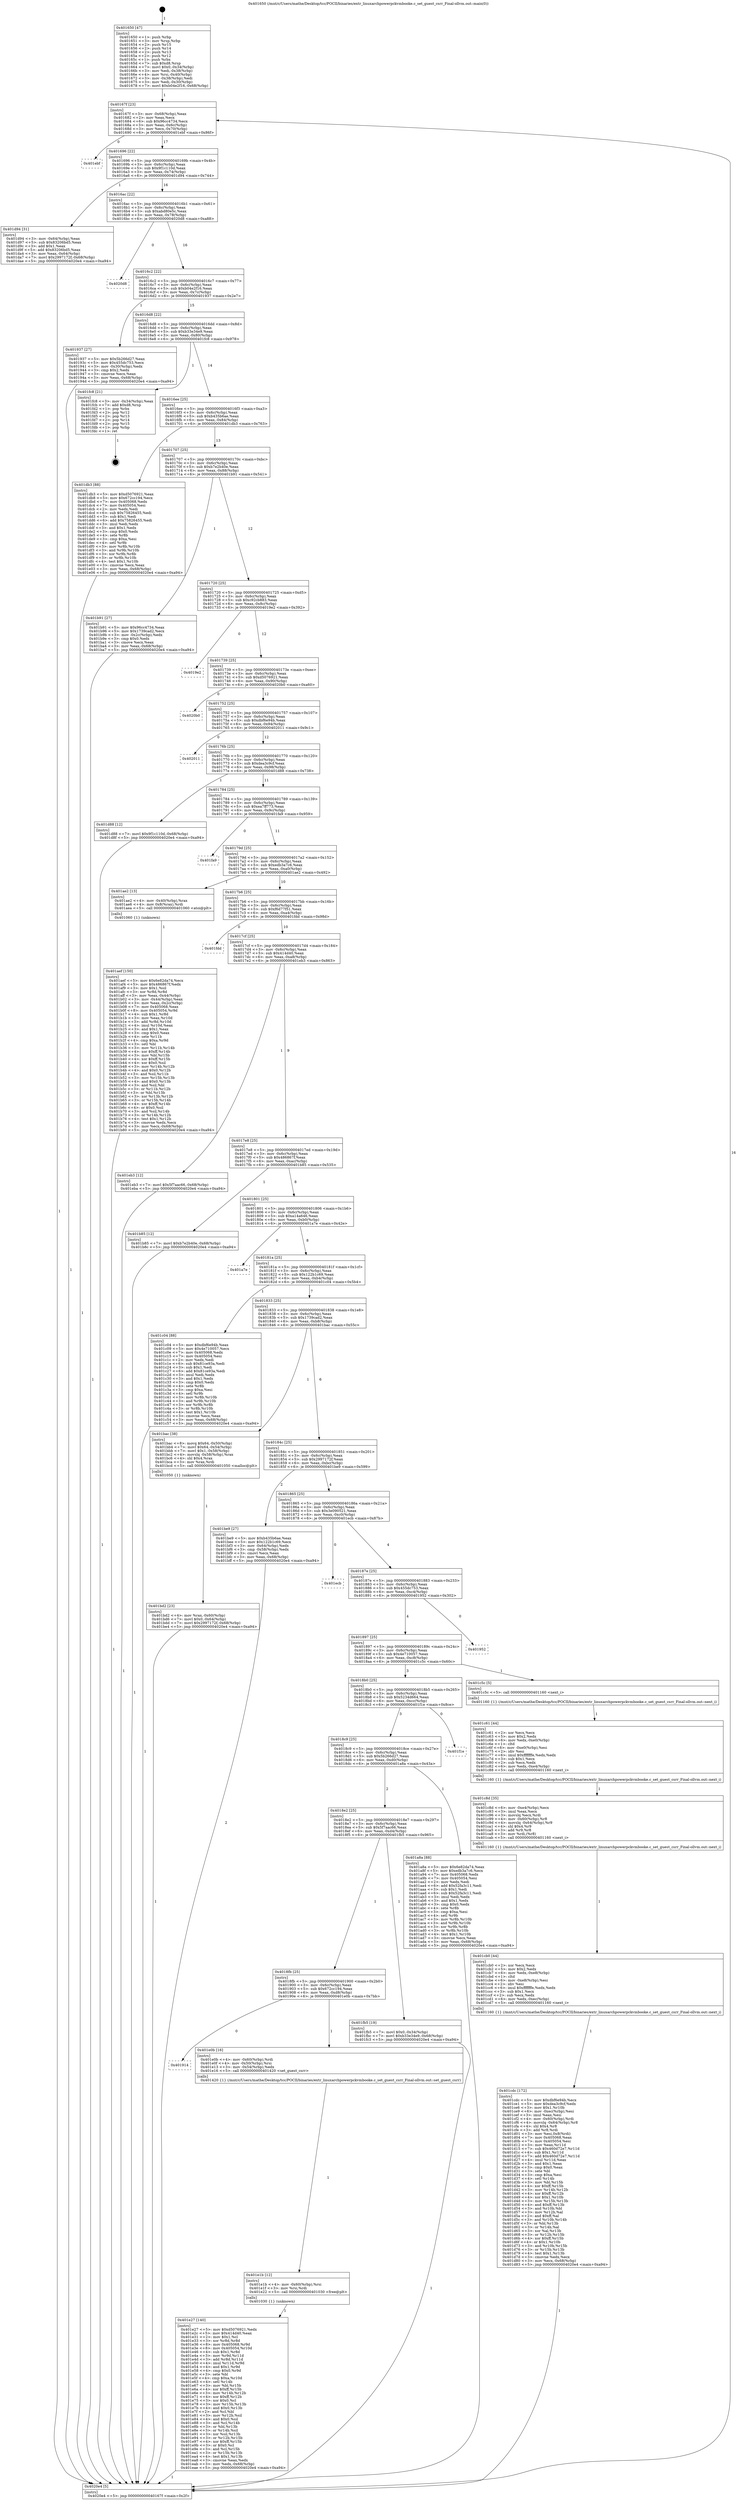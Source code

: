 digraph "0x401650" {
  label = "0x401650 (/mnt/c/Users/mathe/Desktop/tcc/POCII/binaries/extr_linuxarchpowerpckvmbooke.c_set_guest_csrr_Final-ollvm.out::main(0))"
  labelloc = "t"
  node[shape=record]

  Entry [label="",width=0.3,height=0.3,shape=circle,fillcolor=black,style=filled]
  "0x40167f" [label="{
     0x40167f [23]\l
     | [instrs]\l
     &nbsp;&nbsp;0x40167f \<+3\>: mov -0x68(%rbp),%eax\l
     &nbsp;&nbsp;0x401682 \<+2\>: mov %eax,%ecx\l
     &nbsp;&nbsp;0x401684 \<+6\>: sub $0x96cc4734,%ecx\l
     &nbsp;&nbsp;0x40168a \<+3\>: mov %eax,-0x6c(%rbp)\l
     &nbsp;&nbsp;0x40168d \<+3\>: mov %ecx,-0x70(%rbp)\l
     &nbsp;&nbsp;0x401690 \<+6\>: je 0000000000401ebf \<main+0x86f\>\l
  }"]
  "0x401ebf" [label="{
     0x401ebf\l
  }", style=dashed]
  "0x401696" [label="{
     0x401696 [22]\l
     | [instrs]\l
     &nbsp;&nbsp;0x401696 \<+5\>: jmp 000000000040169b \<main+0x4b\>\l
     &nbsp;&nbsp;0x40169b \<+3\>: mov -0x6c(%rbp),%eax\l
     &nbsp;&nbsp;0x40169e \<+5\>: sub $0x9f1c110d,%eax\l
     &nbsp;&nbsp;0x4016a3 \<+3\>: mov %eax,-0x74(%rbp)\l
     &nbsp;&nbsp;0x4016a6 \<+6\>: je 0000000000401d94 \<main+0x744\>\l
  }"]
  Exit [label="",width=0.3,height=0.3,shape=circle,fillcolor=black,style=filled,peripheries=2]
  "0x401d94" [label="{
     0x401d94 [31]\l
     | [instrs]\l
     &nbsp;&nbsp;0x401d94 \<+3\>: mov -0x64(%rbp),%eax\l
     &nbsp;&nbsp;0x401d97 \<+5\>: sub $0x83206bd5,%eax\l
     &nbsp;&nbsp;0x401d9c \<+3\>: add $0x1,%eax\l
     &nbsp;&nbsp;0x401d9f \<+5\>: add $0x83206bd5,%eax\l
     &nbsp;&nbsp;0x401da4 \<+3\>: mov %eax,-0x64(%rbp)\l
     &nbsp;&nbsp;0x401da7 \<+7\>: movl $0x2997172f,-0x68(%rbp)\l
     &nbsp;&nbsp;0x401dae \<+5\>: jmp 00000000004020e4 \<main+0xa94\>\l
  }"]
  "0x4016ac" [label="{
     0x4016ac [22]\l
     | [instrs]\l
     &nbsp;&nbsp;0x4016ac \<+5\>: jmp 00000000004016b1 \<main+0x61\>\l
     &nbsp;&nbsp;0x4016b1 \<+3\>: mov -0x6c(%rbp),%eax\l
     &nbsp;&nbsp;0x4016b4 \<+5\>: sub $0xabd80e5c,%eax\l
     &nbsp;&nbsp;0x4016b9 \<+3\>: mov %eax,-0x78(%rbp)\l
     &nbsp;&nbsp;0x4016bc \<+6\>: je 00000000004020d8 \<main+0xa88\>\l
  }"]
  "0x401e27" [label="{
     0x401e27 [140]\l
     | [instrs]\l
     &nbsp;&nbsp;0x401e27 \<+5\>: mov $0xd5076921,%edx\l
     &nbsp;&nbsp;0x401e2c \<+5\>: mov $0x414d40,%eax\l
     &nbsp;&nbsp;0x401e31 \<+2\>: mov $0x1,%cl\l
     &nbsp;&nbsp;0x401e33 \<+3\>: xor %r8d,%r8d\l
     &nbsp;&nbsp;0x401e36 \<+8\>: mov 0x405068,%r9d\l
     &nbsp;&nbsp;0x401e3e \<+8\>: mov 0x405054,%r10d\l
     &nbsp;&nbsp;0x401e46 \<+4\>: sub $0x1,%r8d\l
     &nbsp;&nbsp;0x401e4a \<+3\>: mov %r9d,%r11d\l
     &nbsp;&nbsp;0x401e4d \<+3\>: add %r8d,%r11d\l
     &nbsp;&nbsp;0x401e50 \<+4\>: imul %r11d,%r9d\l
     &nbsp;&nbsp;0x401e54 \<+4\>: and $0x1,%r9d\l
     &nbsp;&nbsp;0x401e58 \<+4\>: cmp $0x0,%r9d\l
     &nbsp;&nbsp;0x401e5c \<+3\>: sete %bl\l
     &nbsp;&nbsp;0x401e5f \<+4\>: cmp $0xa,%r10d\l
     &nbsp;&nbsp;0x401e63 \<+4\>: setl %r14b\l
     &nbsp;&nbsp;0x401e67 \<+3\>: mov %bl,%r15b\l
     &nbsp;&nbsp;0x401e6a \<+4\>: xor $0xff,%r15b\l
     &nbsp;&nbsp;0x401e6e \<+3\>: mov %r14b,%r12b\l
     &nbsp;&nbsp;0x401e71 \<+4\>: xor $0xff,%r12b\l
     &nbsp;&nbsp;0x401e75 \<+3\>: xor $0x0,%cl\l
     &nbsp;&nbsp;0x401e78 \<+3\>: mov %r15b,%r13b\l
     &nbsp;&nbsp;0x401e7b \<+4\>: and $0x0,%r13b\l
     &nbsp;&nbsp;0x401e7f \<+2\>: and %cl,%bl\l
     &nbsp;&nbsp;0x401e81 \<+3\>: mov %r12b,%sil\l
     &nbsp;&nbsp;0x401e84 \<+4\>: and $0x0,%sil\l
     &nbsp;&nbsp;0x401e88 \<+3\>: and %cl,%r14b\l
     &nbsp;&nbsp;0x401e8b \<+3\>: or %bl,%r13b\l
     &nbsp;&nbsp;0x401e8e \<+3\>: or %r14b,%sil\l
     &nbsp;&nbsp;0x401e91 \<+3\>: xor %sil,%r13b\l
     &nbsp;&nbsp;0x401e94 \<+3\>: or %r12b,%r15b\l
     &nbsp;&nbsp;0x401e97 \<+4\>: xor $0xff,%r15b\l
     &nbsp;&nbsp;0x401e9b \<+3\>: or $0x0,%cl\l
     &nbsp;&nbsp;0x401e9e \<+3\>: and %cl,%r15b\l
     &nbsp;&nbsp;0x401ea1 \<+3\>: or %r15b,%r13b\l
     &nbsp;&nbsp;0x401ea4 \<+4\>: test $0x1,%r13b\l
     &nbsp;&nbsp;0x401ea8 \<+3\>: cmovne %eax,%edx\l
     &nbsp;&nbsp;0x401eab \<+3\>: mov %edx,-0x68(%rbp)\l
     &nbsp;&nbsp;0x401eae \<+5\>: jmp 00000000004020e4 \<main+0xa94\>\l
  }"]
  "0x4020d8" [label="{
     0x4020d8\l
  }", style=dashed]
  "0x4016c2" [label="{
     0x4016c2 [22]\l
     | [instrs]\l
     &nbsp;&nbsp;0x4016c2 \<+5\>: jmp 00000000004016c7 \<main+0x77\>\l
     &nbsp;&nbsp;0x4016c7 \<+3\>: mov -0x6c(%rbp),%eax\l
     &nbsp;&nbsp;0x4016ca \<+5\>: sub $0xb04e2f16,%eax\l
     &nbsp;&nbsp;0x4016cf \<+3\>: mov %eax,-0x7c(%rbp)\l
     &nbsp;&nbsp;0x4016d2 \<+6\>: je 0000000000401937 \<main+0x2e7\>\l
  }"]
  "0x401e1b" [label="{
     0x401e1b [12]\l
     | [instrs]\l
     &nbsp;&nbsp;0x401e1b \<+4\>: mov -0x60(%rbp),%rsi\l
     &nbsp;&nbsp;0x401e1f \<+3\>: mov %rsi,%rdi\l
     &nbsp;&nbsp;0x401e22 \<+5\>: call 0000000000401030 \<free@plt\>\l
     | [calls]\l
     &nbsp;&nbsp;0x401030 \{1\} (unknown)\l
  }"]
  "0x401937" [label="{
     0x401937 [27]\l
     | [instrs]\l
     &nbsp;&nbsp;0x401937 \<+5\>: mov $0x5b266d27,%eax\l
     &nbsp;&nbsp;0x40193c \<+5\>: mov $0x455dc753,%ecx\l
     &nbsp;&nbsp;0x401941 \<+3\>: mov -0x30(%rbp),%edx\l
     &nbsp;&nbsp;0x401944 \<+3\>: cmp $0x2,%edx\l
     &nbsp;&nbsp;0x401947 \<+3\>: cmovne %ecx,%eax\l
     &nbsp;&nbsp;0x40194a \<+3\>: mov %eax,-0x68(%rbp)\l
     &nbsp;&nbsp;0x40194d \<+5\>: jmp 00000000004020e4 \<main+0xa94\>\l
  }"]
  "0x4016d8" [label="{
     0x4016d8 [22]\l
     | [instrs]\l
     &nbsp;&nbsp;0x4016d8 \<+5\>: jmp 00000000004016dd \<main+0x8d\>\l
     &nbsp;&nbsp;0x4016dd \<+3\>: mov -0x6c(%rbp),%eax\l
     &nbsp;&nbsp;0x4016e0 \<+5\>: sub $0xb33e34e9,%eax\l
     &nbsp;&nbsp;0x4016e5 \<+3\>: mov %eax,-0x80(%rbp)\l
     &nbsp;&nbsp;0x4016e8 \<+6\>: je 0000000000401fc8 \<main+0x978\>\l
  }"]
  "0x4020e4" [label="{
     0x4020e4 [5]\l
     | [instrs]\l
     &nbsp;&nbsp;0x4020e4 \<+5\>: jmp 000000000040167f \<main+0x2f\>\l
  }"]
  "0x401650" [label="{
     0x401650 [47]\l
     | [instrs]\l
     &nbsp;&nbsp;0x401650 \<+1\>: push %rbp\l
     &nbsp;&nbsp;0x401651 \<+3\>: mov %rsp,%rbp\l
     &nbsp;&nbsp;0x401654 \<+2\>: push %r15\l
     &nbsp;&nbsp;0x401656 \<+2\>: push %r14\l
     &nbsp;&nbsp;0x401658 \<+2\>: push %r13\l
     &nbsp;&nbsp;0x40165a \<+2\>: push %r12\l
     &nbsp;&nbsp;0x40165c \<+1\>: push %rbx\l
     &nbsp;&nbsp;0x40165d \<+7\>: sub $0xd8,%rsp\l
     &nbsp;&nbsp;0x401664 \<+7\>: movl $0x0,-0x34(%rbp)\l
     &nbsp;&nbsp;0x40166b \<+3\>: mov %edi,-0x38(%rbp)\l
     &nbsp;&nbsp;0x40166e \<+4\>: mov %rsi,-0x40(%rbp)\l
     &nbsp;&nbsp;0x401672 \<+3\>: mov -0x38(%rbp),%edi\l
     &nbsp;&nbsp;0x401675 \<+3\>: mov %edi,-0x30(%rbp)\l
     &nbsp;&nbsp;0x401678 \<+7\>: movl $0xb04e2f16,-0x68(%rbp)\l
  }"]
  "0x401914" [label="{
     0x401914\l
  }", style=dashed]
  "0x401fc8" [label="{
     0x401fc8 [21]\l
     | [instrs]\l
     &nbsp;&nbsp;0x401fc8 \<+3\>: mov -0x34(%rbp),%eax\l
     &nbsp;&nbsp;0x401fcb \<+7\>: add $0xd8,%rsp\l
     &nbsp;&nbsp;0x401fd2 \<+1\>: pop %rbx\l
     &nbsp;&nbsp;0x401fd3 \<+2\>: pop %r12\l
     &nbsp;&nbsp;0x401fd5 \<+2\>: pop %r13\l
     &nbsp;&nbsp;0x401fd7 \<+2\>: pop %r14\l
     &nbsp;&nbsp;0x401fd9 \<+2\>: pop %r15\l
     &nbsp;&nbsp;0x401fdb \<+1\>: pop %rbp\l
     &nbsp;&nbsp;0x401fdc \<+1\>: ret\l
  }"]
  "0x4016ee" [label="{
     0x4016ee [25]\l
     | [instrs]\l
     &nbsp;&nbsp;0x4016ee \<+5\>: jmp 00000000004016f3 \<main+0xa3\>\l
     &nbsp;&nbsp;0x4016f3 \<+3\>: mov -0x6c(%rbp),%eax\l
     &nbsp;&nbsp;0x4016f6 \<+5\>: sub $0xb435b6ae,%eax\l
     &nbsp;&nbsp;0x4016fb \<+6\>: mov %eax,-0x84(%rbp)\l
     &nbsp;&nbsp;0x401701 \<+6\>: je 0000000000401db3 \<main+0x763\>\l
  }"]
  "0x401e0b" [label="{
     0x401e0b [16]\l
     | [instrs]\l
     &nbsp;&nbsp;0x401e0b \<+4\>: mov -0x60(%rbp),%rdi\l
     &nbsp;&nbsp;0x401e0f \<+4\>: mov -0x50(%rbp),%rsi\l
     &nbsp;&nbsp;0x401e13 \<+3\>: mov -0x54(%rbp),%edx\l
     &nbsp;&nbsp;0x401e16 \<+5\>: call 0000000000401420 \<set_guest_csrr\>\l
     | [calls]\l
     &nbsp;&nbsp;0x401420 \{1\} (/mnt/c/Users/mathe/Desktop/tcc/POCII/binaries/extr_linuxarchpowerpckvmbooke.c_set_guest_csrr_Final-ollvm.out::set_guest_csrr)\l
  }"]
  "0x401db3" [label="{
     0x401db3 [88]\l
     | [instrs]\l
     &nbsp;&nbsp;0x401db3 \<+5\>: mov $0xd5076921,%eax\l
     &nbsp;&nbsp;0x401db8 \<+5\>: mov $0x672cc194,%ecx\l
     &nbsp;&nbsp;0x401dbd \<+7\>: mov 0x405068,%edx\l
     &nbsp;&nbsp;0x401dc4 \<+7\>: mov 0x405054,%esi\l
     &nbsp;&nbsp;0x401dcb \<+2\>: mov %edx,%edi\l
     &nbsp;&nbsp;0x401dcd \<+6\>: sub $0x75826455,%edi\l
     &nbsp;&nbsp;0x401dd3 \<+3\>: sub $0x1,%edi\l
     &nbsp;&nbsp;0x401dd6 \<+6\>: add $0x75826455,%edi\l
     &nbsp;&nbsp;0x401ddc \<+3\>: imul %edi,%edx\l
     &nbsp;&nbsp;0x401ddf \<+3\>: and $0x1,%edx\l
     &nbsp;&nbsp;0x401de2 \<+3\>: cmp $0x0,%edx\l
     &nbsp;&nbsp;0x401de5 \<+4\>: sete %r8b\l
     &nbsp;&nbsp;0x401de9 \<+3\>: cmp $0xa,%esi\l
     &nbsp;&nbsp;0x401dec \<+4\>: setl %r9b\l
     &nbsp;&nbsp;0x401df0 \<+3\>: mov %r8b,%r10b\l
     &nbsp;&nbsp;0x401df3 \<+3\>: and %r9b,%r10b\l
     &nbsp;&nbsp;0x401df6 \<+3\>: xor %r9b,%r8b\l
     &nbsp;&nbsp;0x401df9 \<+3\>: or %r8b,%r10b\l
     &nbsp;&nbsp;0x401dfc \<+4\>: test $0x1,%r10b\l
     &nbsp;&nbsp;0x401e00 \<+3\>: cmovne %ecx,%eax\l
     &nbsp;&nbsp;0x401e03 \<+3\>: mov %eax,-0x68(%rbp)\l
     &nbsp;&nbsp;0x401e06 \<+5\>: jmp 00000000004020e4 \<main+0xa94\>\l
  }"]
  "0x401707" [label="{
     0x401707 [25]\l
     | [instrs]\l
     &nbsp;&nbsp;0x401707 \<+5\>: jmp 000000000040170c \<main+0xbc\>\l
     &nbsp;&nbsp;0x40170c \<+3\>: mov -0x6c(%rbp),%eax\l
     &nbsp;&nbsp;0x40170f \<+5\>: sub $0xb7e2b40e,%eax\l
     &nbsp;&nbsp;0x401714 \<+6\>: mov %eax,-0x88(%rbp)\l
     &nbsp;&nbsp;0x40171a \<+6\>: je 0000000000401b91 \<main+0x541\>\l
  }"]
  "0x4018fb" [label="{
     0x4018fb [25]\l
     | [instrs]\l
     &nbsp;&nbsp;0x4018fb \<+5\>: jmp 0000000000401900 \<main+0x2b0\>\l
     &nbsp;&nbsp;0x401900 \<+3\>: mov -0x6c(%rbp),%eax\l
     &nbsp;&nbsp;0x401903 \<+5\>: sub $0x672cc194,%eax\l
     &nbsp;&nbsp;0x401908 \<+6\>: mov %eax,-0xd8(%rbp)\l
     &nbsp;&nbsp;0x40190e \<+6\>: je 0000000000401e0b \<main+0x7bb\>\l
  }"]
  "0x401b91" [label="{
     0x401b91 [27]\l
     | [instrs]\l
     &nbsp;&nbsp;0x401b91 \<+5\>: mov $0x96cc4734,%eax\l
     &nbsp;&nbsp;0x401b96 \<+5\>: mov $0x1739cad2,%ecx\l
     &nbsp;&nbsp;0x401b9b \<+3\>: mov -0x2c(%rbp),%edx\l
     &nbsp;&nbsp;0x401b9e \<+3\>: cmp $0x0,%edx\l
     &nbsp;&nbsp;0x401ba1 \<+3\>: cmove %ecx,%eax\l
     &nbsp;&nbsp;0x401ba4 \<+3\>: mov %eax,-0x68(%rbp)\l
     &nbsp;&nbsp;0x401ba7 \<+5\>: jmp 00000000004020e4 \<main+0xa94\>\l
  }"]
  "0x401720" [label="{
     0x401720 [25]\l
     | [instrs]\l
     &nbsp;&nbsp;0x401720 \<+5\>: jmp 0000000000401725 \<main+0xd5\>\l
     &nbsp;&nbsp;0x401725 \<+3\>: mov -0x6c(%rbp),%eax\l
     &nbsp;&nbsp;0x401728 \<+5\>: sub $0xc92cb883,%eax\l
     &nbsp;&nbsp;0x40172d \<+6\>: mov %eax,-0x8c(%rbp)\l
     &nbsp;&nbsp;0x401733 \<+6\>: je 00000000004019e2 \<main+0x392\>\l
  }"]
  "0x401fb5" [label="{
     0x401fb5 [19]\l
     | [instrs]\l
     &nbsp;&nbsp;0x401fb5 \<+7\>: movl $0x0,-0x34(%rbp)\l
     &nbsp;&nbsp;0x401fbc \<+7\>: movl $0xb33e34e9,-0x68(%rbp)\l
     &nbsp;&nbsp;0x401fc3 \<+5\>: jmp 00000000004020e4 \<main+0xa94\>\l
  }"]
  "0x4019e2" [label="{
     0x4019e2\l
  }", style=dashed]
  "0x401739" [label="{
     0x401739 [25]\l
     | [instrs]\l
     &nbsp;&nbsp;0x401739 \<+5\>: jmp 000000000040173e \<main+0xee\>\l
     &nbsp;&nbsp;0x40173e \<+3\>: mov -0x6c(%rbp),%eax\l
     &nbsp;&nbsp;0x401741 \<+5\>: sub $0xd5076921,%eax\l
     &nbsp;&nbsp;0x401746 \<+6\>: mov %eax,-0x90(%rbp)\l
     &nbsp;&nbsp;0x40174c \<+6\>: je 00000000004020b0 \<main+0xa60\>\l
  }"]
  "0x401cdc" [label="{
     0x401cdc [172]\l
     | [instrs]\l
     &nbsp;&nbsp;0x401cdc \<+5\>: mov $0xdbf6e94b,%ecx\l
     &nbsp;&nbsp;0x401ce1 \<+5\>: mov $0xdea3c9cf,%edx\l
     &nbsp;&nbsp;0x401ce6 \<+3\>: mov $0x1,%r10b\l
     &nbsp;&nbsp;0x401ce9 \<+6\>: mov -0xec(%rbp),%esi\l
     &nbsp;&nbsp;0x401cef \<+3\>: imul %eax,%esi\l
     &nbsp;&nbsp;0x401cf2 \<+4\>: mov -0x60(%rbp),%rdi\l
     &nbsp;&nbsp;0x401cf6 \<+4\>: movslq -0x64(%rbp),%r8\l
     &nbsp;&nbsp;0x401cfa \<+4\>: shl $0x4,%r8\l
     &nbsp;&nbsp;0x401cfe \<+3\>: add %r8,%rdi\l
     &nbsp;&nbsp;0x401d01 \<+3\>: mov %esi,0x8(%rdi)\l
     &nbsp;&nbsp;0x401d04 \<+7\>: mov 0x405068,%eax\l
     &nbsp;&nbsp;0x401d0b \<+7\>: mov 0x405054,%esi\l
     &nbsp;&nbsp;0x401d12 \<+3\>: mov %eax,%r11d\l
     &nbsp;&nbsp;0x401d15 \<+7\>: sub $0x460d72e7,%r11d\l
     &nbsp;&nbsp;0x401d1c \<+4\>: sub $0x1,%r11d\l
     &nbsp;&nbsp;0x401d20 \<+7\>: add $0x460d72e7,%r11d\l
     &nbsp;&nbsp;0x401d27 \<+4\>: imul %r11d,%eax\l
     &nbsp;&nbsp;0x401d2b \<+3\>: and $0x1,%eax\l
     &nbsp;&nbsp;0x401d2e \<+3\>: cmp $0x0,%eax\l
     &nbsp;&nbsp;0x401d31 \<+3\>: sete %bl\l
     &nbsp;&nbsp;0x401d34 \<+3\>: cmp $0xa,%esi\l
     &nbsp;&nbsp;0x401d37 \<+4\>: setl %r14b\l
     &nbsp;&nbsp;0x401d3b \<+3\>: mov %bl,%r15b\l
     &nbsp;&nbsp;0x401d3e \<+4\>: xor $0xff,%r15b\l
     &nbsp;&nbsp;0x401d42 \<+3\>: mov %r14b,%r12b\l
     &nbsp;&nbsp;0x401d45 \<+4\>: xor $0xff,%r12b\l
     &nbsp;&nbsp;0x401d49 \<+4\>: xor $0x1,%r10b\l
     &nbsp;&nbsp;0x401d4d \<+3\>: mov %r15b,%r13b\l
     &nbsp;&nbsp;0x401d50 \<+4\>: and $0xff,%r13b\l
     &nbsp;&nbsp;0x401d54 \<+3\>: and %r10b,%bl\l
     &nbsp;&nbsp;0x401d57 \<+3\>: mov %r12b,%al\l
     &nbsp;&nbsp;0x401d5a \<+2\>: and $0xff,%al\l
     &nbsp;&nbsp;0x401d5c \<+3\>: and %r10b,%r14b\l
     &nbsp;&nbsp;0x401d5f \<+3\>: or %bl,%r13b\l
     &nbsp;&nbsp;0x401d62 \<+3\>: or %r14b,%al\l
     &nbsp;&nbsp;0x401d65 \<+3\>: xor %al,%r13b\l
     &nbsp;&nbsp;0x401d68 \<+3\>: or %r12b,%r15b\l
     &nbsp;&nbsp;0x401d6b \<+4\>: xor $0xff,%r15b\l
     &nbsp;&nbsp;0x401d6f \<+4\>: or $0x1,%r10b\l
     &nbsp;&nbsp;0x401d73 \<+3\>: and %r10b,%r15b\l
     &nbsp;&nbsp;0x401d76 \<+3\>: or %r15b,%r13b\l
     &nbsp;&nbsp;0x401d79 \<+4\>: test $0x1,%r13b\l
     &nbsp;&nbsp;0x401d7d \<+3\>: cmovne %edx,%ecx\l
     &nbsp;&nbsp;0x401d80 \<+3\>: mov %ecx,-0x68(%rbp)\l
     &nbsp;&nbsp;0x401d83 \<+5\>: jmp 00000000004020e4 \<main+0xa94\>\l
  }"]
  "0x4020b0" [label="{
     0x4020b0\l
  }", style=dashed]
  "0x401752" [label="{
     0x401752 [25]\l
     | [instrs]\l
     &nbsp;&nbsp;0x401752 \<+5\>: jmp 0000000000401757 \<main+0x107\>\l
     &nbsp;&nbsp;0x401757 \<+3\>: mov -0x6c(%rbp),%eax\l
     &nbsp;&nbsp;0x40175a \<+5\>: sub $0xdbf6e94b,%eax\l
     &nbsp;&nbsp;0x40175f \<+6\>: mov %eax,-0x94(%rbp)\l
     &nbsp;&nbsp;0x401765 \<+6\>: je 0000000000402011 \<main+0x9c1\>\l
  }"]
  "0x401cb0" [label="{
     0x401cb0 [44]\l
     | [instrs]\l
     &nbsp;&nbsp;0x401cb0 \<+2\>: xor %ecx,%ecx\l
     &nbsp;&nbsp;0x401cb2 \<+5\>: mov $0x2,%edx\l
     &nbsp;&nbsp;0x401cb7 \<+6\>: mov %edx,-0xe8(%rbp)\l
     &nbsp;&nbsp;0x401cbd \<+1\>: cltd\l
     &nbsp;&nbsp;0x401cbe \<+6\>: mov -0xe8(%rbp),%esi\l
     &nbsp;&nbsp;0x401cc4 \<+2\>: idiv %esi\l
     &nbsp;&nbsp;0x401cc6 \<+6\>: imul $0xfffffffe,%edx,%edx\l
     &nbsp;&nbsp;0x401ccc \<+3\>: sub $0x1,%ecx\l
     &nbsp;&nbsp;0x401ccf \<+2\>: sub %ecx,%edx\l
     &nbsp;&nbsp;0x401cd1 \<+6\>: mov %edx,-0xec(%rbp)\l
     &nbsp;&nbsp;0x401cd7 \<+5\>: call 0000000000401160 \<next_i\>\l
     | [calls]\l
     &nbsp;&nbsp;0x401160 \{1\} (/mnt/c/Users/mathe/Desktop/tcc/POCII/binaries/extr_linuxarchpowerpckvmbooke.c_set_guest_csrr_Final-ollvm.out::next_i)\l
  }"]
  "0x402011" [label="{
     0x402011\l
  }", style=dashed]
  "0x40176b" [label="{
     0x40176b [25]\l
     | [instrs]\l
     &nbsp;&nbsp;0x40176b \<+5\>: jmp 0000000000401770 \<main+0x120\>\l
     &nbsp;&nbsp;0x401770 \<+3\>: mov -0x6c(%rbp),%eax\l
     &nbsp;&nbsp;0x401773 \<+5\>: sub $0xdea3c9cf,%eax\l
     &nbsp;&nbsp;0x401778 \<+6\>: mov %eax,-0x98(%rbp)\l
     &nbsp;&nbsp;0x40177e \<+6\>: je 0000000000401d88 \<main+0x738\>\l
  }"]
  "0x401c8d" [label="{
     0x401c8d [35]\l
     | [instrs]\l
     &nbsp;&nbsp;0x401c8d \<+6\>: mov -0xe4(%rbp),%ecx\l
     &nbsp;&nbsp;0x401c93 \<+3\>: imul %eax,%ecx\l
     &nbsp;&nbsp;0x401c96 \<+3\>: movslq %ecx,%rdi\l
     &nbsp;&nbsp;0x401c99 \<+4\>: mov -0x60(%rbp),%r8\l
     &nbsp;&nbsp;0x401c9d \<+4\>: movslq -0x64(%rbp),%r9\l
     &nbsp;&nbsp;0x401ca1 \<+4\>: shl $0x4,%r9\l
     &nbsp;&nbsp;0x401ca5 \<+3\>: add %r9,%r8\l
     &nbsp;&nbsp;0x401ca8 \<+3\>: mov %rdi,(%r8)\l
     &nbsp;&nbsp;0x401cab \<+5\>: call 0000000000401160 \<next_i\>\l
     | [calls]\l
     &nbsp;&nbsp;0x401160 \{1\} (/mnt/c/Users/mathe/Desktop/tcc/POCII/binaries/extr_linuxarchpowerpckvmbooke.c_set_guest_csrr_Final-ollvm.out::next_i)\l
  }"]
  "0x401d88" [label="{
     0x401d88 [12]\l
     | [instrs]\l
     &nbsp;&nbsp;0x401d88 \<+7\>: movl $0x9f1c110d,-0x68(%rbp)\l
     &nbsp;&nbsp;0x401d8f \<+5\>: jmp 00000000004020e4 \<main+0xa94\>\l
  }"]
  "0x401784" [label="{
     0x401784 [25]\l
     | [instrs]\l
     &nbsp;&nbsp;0x401784 \<+5\>: jmp 0000000000401789 \<main+0x139\>\l
     &nbsp;&nbsp;0x401789 \<+3\>: mov -0x6c(%rbp),%eax\l
     &nbsp;&nbsp;0x40178c \<+5\>: sub $0xea7ff773,%eax\l
     &nbsp;&nbsp;0x401791 \<+6\>: mov %eax,-0x9c(%rbp)\l
     &nbsp;&nbsp;0x401797 \<+6\>: je 0000000000401fa9 \<main+0x959\>\l
  }"]
  "0x401c61" [label="{
     0x401c61 [44]\l
     | [instrs]\l
     &nbsp;&nbsp;0x401c61 \<+2\>: xor %ecx,%ecx\l
     &nbsp;&nbsp;0x401c63 \<+5\>: mov $0x2,%edx\l
     &nbsp;&nbsp;0x401c68 \<+6\>: mov %edx,-0xe0(%rbp)\l
     &nbsp;&nbsp;0x401c6e \<+1\>: cltd\l
     &nbsp;&nbsp;0x401c6f \<+6\>: mov -0xe0(%rbp),%esi\l
     &nbsp;&nbsp;0x401c75 \<+2\>: idiv %esi\l
     &nbsp;&nbsp;0x401c77 \<+6\>: imul $0xfffffffe,%edx,%edx\l
     &nbsp;&nbsp;0x401c7d \<+3\>: sub $0x1,%ecx\l
     &nbsp;&nbsp;0x401c80 \<+2\>: sub %ecx,%edx\l
     &nbsp;&nbsp;0x401c82 \<+6\>: mov %edx,-0xe4(%rbp)\l
     &nbsp;&nbsp;0x401c88 \<+5\>: call 0000000000401160 \<next_i\>\l
     | [calls]\l
     &nbsp;&nbsp;0x401160 \{1\} (/mnt/c/Users/mathe/Desktop/tcc/POCII/binaries/extr_linuxarchpowerpckvmbooke.c_set_guest_csrr_Final-ollvm.out::next_i)\l
  }"]
  "0x401fa9" [label="{
     0x401fa9\l
  }", style=dashed]
  "0x40179d" [label="{
     0x40179d [25]\l
     | [instrs]\l
     &nbsp;&nbsp;0x40179d \<+5\>: jmp 00000000004017a2 \<main+0x152\>\l
     &nbsp;&nbsp;0x4017a2 \<+3\>: mov -0x6c(%rbp),%eax\l
     &nbsp;&nbsp;0x4017a5 \<+5\>: sub $0xedb3a7c6,%eax\l
     &nbsp;&nbsp;0x4017aa \<+6\>: mov %eax,-0xa0(%rbp)\l
     &nbsp;&nbsp;0x4017b0 \<+6\>: je 0000000000401ae2 \<main+0x492\>\l
  }"]
  "0x401bd2" [label="{
     0x401bd2 [23]\l
     | [instrs]\l
     &nbsp;&nbsp;0x401bd2 \<+4\>: mov %rax,-0x60(%rbp)\l
     &nbsp;&nbsp;0x401bd6 \<+7\>: movl $0x0,-0x64(%rbp)\l
     &nbsp;&nbsp;0x401bdd \<+7\>: movl $0x2997172f,-0x68(%rbp)\l
     &nbsp;&nbsp;0x401be4 \<+5\>: jmp 00000000004020e4 \<main+0xa94\>\l
  }"]
  "0x401ae2" [label="{
     0x401ae2 [13]\l
     | [instrs]\l
     &nbsp;&nbsp;0x401ae2 \<+4\>: mov -0x40(%rbp),%rax\l
     &nbsp;&nbsp;0x401ae6 \<+4\>: mov 0x8(%rax),%rdi\l
     &nbsp;&nbsp;0x401aea \<+5\>: call 0000000000401060 \<atoi@plt\>\l
     | [calls]\l
     &nbsp;&nbsp;0x401060 \{1\} (unknown)\l
  }"]
  "0x4017b6" [label="{
     0x4017b6 [25]\l
     | [instrs]\l
     &nbsp;&nbsp;0x4017b6 \<+5\>: jmp 00000000004017bb \<main+0x16b\>\l
     &nbsp;&nbsp;0x4017bb \<+3\>: mov -0x6c(%rbp),%eax\l
     &nbsp;&nbsp;0x4017be \<+5\>: sub $0xf6d77f51,%eax\l
     &nbsp;&nbsp;0x4017c3 \<+6\>: mov %eax,-0xa4(%rbp)\l
     &nbsp;&nbsp;0x4017c9 \<+6\>: je 0000000000401fdd \<main+0x98d\>\l
  }"]
  "0x401aef" [label="{
     0x401aef [150]\l
     | [instrs]\l
     &nbsp;&nbsp;0x401aef \<+5\>: mov $0x6e82da74,%ecx\l
     &nbsp;&nbsp;0x401af4 \<+5\>: mov $0x486867f,%edx\l
     &nbsp;&nbsp;0x401af9 \<+3\>: mov $0x1,%sil\l
     &nbsp;&nbsp;0x401afc \<+3\>: xor %r8d,%r8d\l
     &nbsp;&nbsp;0x401aff \<+3\>: mov %eax,-0x44(%rbp)\l
     &nbsp;&nbsp;0x401b02 \<+3\>: mov -0x44(%rbp),%eax\l
     &nbsp;&nbsp;0x401b05 \<+3\>: mov %eax,-0x2c(%rbp)\l
     &nbsp;&nbsp;0x401b08 \<+7\>: mov 0x405068,%eax\l
     &nbsp;&nbsp;0x401b0f \<+8\>: mov 0x405054,%r9d\l
     &nbsp;&nbsp;0x401b17 \<+4\>: sub $0x1,%r8d\l
     &nbsp;&nbsp;0x401b1b \<+3\>: mov %eax,%r10d\l
     &nbsp;&nbsp;0x401b1e \<+3\>: add %r8d,%r10d\l
     &nbsp;&nbsp;0x401b21 \<+4\>: imul %r10d,%eax\l
     &nbsp;&nbsp;0x401b25 \<+3\>: and $0x1,%eax\l
     &nbsp;&nbsp;0x401b28 \<+3\>: cmp $0x0,%eax\l
     &nbsp;&nbsp;0x401b2b \<+4\>: sete %r11b\l
     &nbsp;&nbsp;0x401b2f \<+4\>: cmp $0xa,%r9d\l
     &nbsp;&nbsp;0x401b33 \<+3\>: setl %bl\l
     &nbsp;&nbsp;0x401b36 \<+3\>: mov %r11b,%r14b\l
     &nbsp;&nbsp;0x401b39 \<+4\>: xor $0xff,%r14b\l
     &nbsp;&nbsp;0x401b3d \<+3\>: mov %bl,%r15b\l
     &nbsp;&nbsp;0x401b40 \<+4\>: xor $0xff,%r15b\l
     &nbsp;&nbsp;0x401b44 \<+4\>: xor $0x0,%sil\l
     &nbsp;&nbsp;0x401b48 \<+3\>: mov %r14b,%r12b\l
     &nbsp;&nbsp;0x401b4b \<+4\>: and $0x0,%r12b\l
     &nbsp;&nbsp;0x401b4f \<+3\>: and %sil,%r11b\l
     &nbsp;&nbsp;0x401b52 \<+3\>: mov %r15b,%r13b\l
     &nbsp;&nbsp;0x401b55 \<+4\>: and $0x0,%r13b\l
     &nbsp;&nbsp;0x401b59 \<+3\>: and %sil,%bl\l
     &nbsp;&nbsp;0x401b5c \<+3\>: or %r11b,%r12b\l
     &nbsp;&nbsp;0x401b5f \<+3\>: or %bl,%r13b\l
     &nbsp;&nbsp;0x401b62 \<+3\>: xor %r13b,%r12b\l
     &nbsp;&nbsp;0x401b65 \<+3\>: or %r15b,%r14b\l
     &nbsp;&nbsp;0x401b68 \<+4\>: xor $0xff,%r14b\l
     &nbsp;&nbsp;0x401b6c \<+4\>: or $0x0,%sil\l
     &nbsp;&nbsp;0x401b70 \<+3\>: and %sil,%r14b\l
     &nbsp;&nbsp;0x401b73 \<+3\>: or %r14b,%r12b\l
     &nbsp;&nbsp;0x401b76 \<+4\>: test $0x1,%r12b\l
     &nbsp;&nbsp;0x401b7a \<+3\>: cmovne %edx,%ecx\l
     &nbsp;&nbsp;0x401b7d \<+3\>: mov %ecx,-0x68(%rbp)\l
     &nbsp;&nbsp;0x401b80 \<+5\>: jmp 00000000004020e4 \<main+0xa94\>\l
  }"]
  "0x401fdd" [label="{
     0x401fdd\l
  }", style=dashed]
  "0x4017cf" [label="{
     0x4017cf [25]\l
     | [instrs]\l
     &nbsp;&nbsp;0x4017cf \<+5\>: jmp 00000000004017d4 \<main+0x184\>\l
     &nbsp;&nbsp;0x4017d4 \<+3\>: mov -0x6c(%rbp),%eax\l
     &nbsp;&nbsp;0x4017d7 \<+5\>: sub $0x414d40,%eax\l
     &nbsp;&nbsp;0x4017dc \<+6\>: mov %eax,-0xa8(%rbp)\l
     &nbsp;&nbsp;0x4017e2 \<+6\>: je 0000000000401eb3 \<main+0x863\>\l
  }"]
  "0x4018e2" [label="{
     0x4018e2 [25]\l
     | [instrs]\l
     &nbsp;&nbsp;0x4018e2 \<+5\>: jmp 00000000004018e7 \<main+0x297\>\l
     &nbsp;&nbsp;0x4018e7 \<+3\>: mov -0x6c(%rbp),%eax\l
     &nbsp;&nbsp;0x4018ea \<+5\>: sub $0x5f7aac66,%eax\l
     &nbsp;&nbsp;0x4018ef \<+6\>: mov %eax,-0xd4(%rbp)\l
     &nbsp;&nbsp;0x4018f5 \<+6\>: je 0000000000401fb5 \<main+0x965\>\l
  }"]
  "0x401eb3" [label="{
     0x401eb3 [12]\l
     | [instrs]\l
     &nbsp;&nbsp;0x401eb3 \<+7\>: movl $0x5f7aac66,-0x68(%rbp)\l
     &nbsp;&nbsp;0x401eba \<+5\>: jmp 00000000004020e4 \<main+0xa94\>\l
  }"]
  "0x4017e8" [label="{
     0x4017e8 [25]\l
     | [instrs]\l
     &nbsp;&nbsp;0x4017e8 \<+5\>: jmp 00000000004017ed \<main+0x19d\>\l
     &nbsp;&nbsp;0x4017ed \<+3\>: mov -0x6c(%rbp),%eax\l
     &nbsp;&nbsp;0x4017f0 \<+5\>: sub $0x486867f,%eax\l
     &nbsp;&nbsp;0x4017f5 \<+6\>: mov %eax,-0xac(%rbp)\l
     &nbsp;&nbsp;0x4017fb \<+6\>: je 0000000000401b85 \<main+0x535\>\l
  }"]
  "0x401a8a" [label="{
     0x401a8a [88]\l
     | [instrs]\l
     &nbsp;&nbsp;0x401a8a \<+5\>: mov $0x6e82da74,%eax\l
     &nbsp;&nbsp;0x401a8f \<+5\>: mov $0xedb3a7c6,%ecx\l
     &nbsp;&nbsp;0x401a94 \<+7\>: mov 0x405068,%edx\l
     &nbsp;&nbsp;0x401a9b \<+7\>: mov 0x405054,%esi\l
     &nbsp;&nbsp;0x401aa2 \<+2\>: mov %edx,%edi\l
     &nbsp;&nbsp;0x401aa4 \<+6\>: add $0x52fa3c11,%edi\l
     &nbsp;&nbsp;0x401aaa \<+3\>: sub $0x1,%edi\l
     &nbsp;&nbsp;0x401aad \<+6\>: sub $0x52fa3c11,%edi\l
     &nbsp;&nbsp;0x401ab3 \<+3\>: imul %edi,%edx\l
     &nbsp;&nbsp;0x401ab6 \<+3\>: and $0x1,%edx\l
     &nbsp;&nbsp;0x401ab9 \<+3\>: cmp $0x0,%edx\l
     &nbsp;&nbsp;0x401abc \<+4\>: sete %r8b\l
     &nbsp;&nbsp;0x401ac0 \<+3\>: cmp $0xa,%esi\l
     &nbsp;&nbsp;0x401ac3 \<+4\>: setl %r9b\l
     &nbsp;&nbsp;0x401ac7 \<+3\>: mov %r8b,%r10b\l
     &nbsp;&nbsp;0x401aca \<+3\>: and %r9b,%r10b\l
     &nbsp;&nbsp;0x401acd \<+3\>: xor %r9b,%r8b\l
     &nbsp;&nbsp;0x401ad0 \<+3\>: or %r8b,%r10b\l
     &nbsp;&nbsp;0x401ad3 \<+4\>: test $0x1,%r10b\l
     &nbsp;&nbsp;0x401ad7 \<+3\>: cmovne %ecx,%eax\l
     &nbsp;&nbsp;0x401ada \<+3\>: mov %eax,-0x68(%rbp)\l
     &nbsp;&nbsp;0x401add \<+5\>: jmp 00000000004020e4 \<main+0xa94\>\l
  }"]
  "0x401b85" [label="{
     0x401b85 [12]\l
     | [instrs]\l
     &nbsp;&nbsp;0x401b85 \<+7\>: movl $0xb7e2b40e,-0x68(%rbp)\l
     &nbsp;&nbsp;0x401b8c \<+5\>: jmp 00000000004020e4 \<main+0xa94\>\l
  }"]
  "0x401801" [label="{
     0x401801 [25]\l
     | [instrs]\l
     &nbsp;&nbsp;0x401801 \<+5\>: jmp 0000000000401806 \<main+0x1b6\>\l
     &nbsp;&nbsp;0x401806 \<+3\>: mov -0x6c(%rbp),%eax\l
     &nbsp;&nbsp;0x401809 \<+5\>: sub $0xa14a646,%eax\l
     &nbsp;&nbsp;0x40180e \<+6\>: mov %eax,-0xb0(%rbp)\l
     &nbsp;&nbsp;0x401814 \<+6\>: je 0000000000401a7e \<main+0x42e\>\l
  }"]
  "0x4018c9" [label="{
     0x4018c9 [25]\l
     | [instrs]\l
     &nbsp;&nbsp;0x4018c9 \<+5\>: jmp 00000000004018ce \<main+0x27e\>\l
     &nbsp;&nbsp;0x4018ce \<+3\>: mov -0x6c(%rbp),%eax\l
     &nbsp;&nbsp;0x4018d1 \<+5\>: sub $0x5b266d27,%eax\l
     &nbsp;&nbsp;0x4018d6 \<+6\>: mov %eax,-0xd0(%rbp)\l
     &nbsp;&nbsp;0x4018dc \<+6\>: je 0000000000401a8a \<main+0x43a\>\l
  }"]
  "0x401a7e" [label="{
     0x401a7e\l
  }", style=dashed]
  "0x40181a" [label="{
     0x40181a [25]\l
     | [instrs]\l
     &nbsp;&nbsp;0x40181a \<+5\>: jmp 000000000040181f \<main+0x1cf\>\l
     &nbsp;&nbsp;0x40181f \<+3\>: mov -0x6c(%rbp),%eax\l
     &nbsp;&nbsp;0x401822 \<+5\>: sub $0x122b1c69,%eax\l
     &nbsp;&nbsp;0x401827 \<+6\>: mov %eax,-0xb4(%rbp)\l
     &nbsp;&nbsp;0x40182d \<+6\>: je 0000000000401c04 \<main+0x5b4\>\l
  }"]
  "0x401f1e" [label="{
     0x401f1e\l
  }", style=dashed]
  "0x401c04" [label="{
     0x401c04 [88]\l
     | [instrs]\l
     &nbsp;&nbsp;0x401c04 \<+5\>: mov $0xdbf6e94b,%eax\l
     &nbsp;&nbsp;0x401c09 \<+5\>: mov $0x4e710057,%ecx\l
     &nbsp;&nbsp;0x401c0e \<+7\>: mov 0x405068,%edx\l
     &nbsp;&nbsp;0x401c15 \<+7\>: mov 0x405054,%esi\l
     &nbsp;&nbsp;0x401c1c \<+2\>: mov %edx,%edi\l
     &nbsp;&nbsp;0x401c1e \<+6\>: sub $0x81ce93a,%edi\l
     &nbsp;&nbsp;0x401c24 \<+3\>: sub $0x1,%edi\l
     &nbsp;&nbsp;0x401c27 \<+6\>: add $0x81ce93a,%edi\l
     &nbsp;&nbsp;0x401c2d \<+3\>: imul %edi,%edx\l
     &nbsp;&nbsp;0x401c30 \<+3\>: and $0x1,%edx\l
     &nbsp;&nbsp;0x401c33 \<+3\>: cmp $0x0,%edx\l
     &nbsp;&nbsp;0x401c36 \<+4\>: sete %r8b\l
     &nbsp;&nbsp;0x401c3a \<+3\>: cmp $0xa,%esi\l
     &nbsp;&nbsp;0x401c3d \<+4\>: setl %r9b\l
     &nbsp;&nbsp;0x401c41 \<+3\>: mov %r8b,%r10b\l
     &nbsp;&nbsp;0x401c44 \<+3\>: and %r9b,%r10b\l
     &nbsp;&nbsp;0x401c47 \<+3\>: xor %r9b,%r8b\l
     &nbsp;&nbsp;0x401c4a \<+3\>: or %r8b,%r10b\l
     &nbsp;&nbsp;0x401c4d \<+4\>: test $0x1,%r10b\l
     &nbsp;&nbsp;0x401c51 \<+3\>: cmovne %ecx,%eax\l
     &nbsp;&nbsp;0x401c54 \<+3\>: mov %eax,-0x68(%rbp)\l
     &nbsp;&nbsp;0x401c57 \<+5\>: jmp 00000000004020e4 \<main+0xa94\>\l
  }"]
  "0x401833" [label="{
     0x401833 [25]\l
     | [instrs]\l
     &nbsp;&nbsp;0x401833 \<+5\>: jmp 0000000000401838 \<main+0x1e8\>\l
     &nbsp;&nbsp;0x401838 \<+3\>: mov -0x6c(%rbp),%eax\l
     &nbsp;&nbsp;0x40183b \<+5\>: sub $0x1739cad2,%eax\l
     &nbsp;&nbsp;0x401840 \<+6\>: mov %eax,-0xb8(%rbp)\l
     &nbsp;&nbsp;0x401846 \<+6\>: je 0000000000401bac \<main+0x55c\>\l
  }"]
  "0x4018b0" [label="{
     0x4018b0 [25]\l
     | [instrs]\l
     &nbsp;&nbsp;0x4018b0 \<+5\>: jmp 00000000004018b5 \<main+0x265\>\l
     &nbsp;&nbsp;0x4018b5 \<+3\>: mov -0x6c(%rbp),%eax\l
     &nbsp;&nbsp;0x4018b8 \<+5\>: sub $0x5234d664,%eax\l
     &nbsp;&nbsp;0x4018bd \<+6\>: mov %eax,-0xcc(%rbp)\l
     &nbsp;&nbsp;0x4018c3 \<+6\>: je 0000000000401f1e \<main+0x8ce\>\l
  }"]
  "0x401bac" [label="{
     0x401bac [38]\l
     | [instrs]\l
     &nbsp;&nbsp;0x401bac \<+8\>: movq $0x64,-0x50(%rbp)\l
     &nbsp;&nbsp;0x401bb4 \<+7\>: movl $0x64,-0x54(%rbp)\l
     &nbsp;&nbsp;0x401bbb \<+7\>: movl $0x1,-0x58(%rbp)\l
     &nbsp;&nbsp;0x401bc2 \<+4\>: movslq -0x58(%rbp),%rax\l
     &nbsp;&nbsp;0x401bc6 \<+4\>: shl $0x4,%rax\l
     &nbsp;&nbsp;0x401bca \<+3\>: mov %rax,%rdi\l
     &nbsp;&nbsp;0x401bcd \<+5\>: call 0000000000401050 \<malloc@plt\>\l
     | [calls]\l
     &nbsp;&nbsp;0x401050 \{1\} (unknown)\l
  }"]
  "0x40184c" [label="{
     0x40184c [25]\l
     | [instrs]\l
     &nbsp;&nbsp;0x40184c \<+5\>: jmp 0000000000401851 \<main+0x201\>\l
     &nbsp;&nbsp;0x401851 \<+3\>: mov -0x6c(%rbp),%eax\l
     &nbsp;&nbsp;0x401854 \<+5\>: sub $0x2997172f,%eax\l
     &nbsp;&nbsp;0x401859 \<+6\>: mov %eax,-0xbc(%rbp)\l
     &nbsp;&nbsp;0x40185f \<+6\>: je 0000000000401be9 \<main+0x599\>\l
  }"]
  "0x401c5c" [label="{
     0x401c5c [5]\l
     | [instrs]\l
     &nbsp;&nbsp;0x401c5c \<+5\>: call 0000000000401160 \<next_i\>\l
     | [calls]\l
     &nbsp;&nbsp;0x401160 \{1\} (/mnt/c/Users/mathe/Desktop/tcc/POCII/binaries/extr_linuxarchpowerpckvmbooke.c_set_guest_csrr_Final-ollvm.out::next_i)\l
  }"]
  "0x401be9" [label="{
     0x401be9 [27]\l
     | [instrs]\l
     &nbsp;&nbsp;0x401be9 \<+5\>: mov $0xb435b6ae,%eax\l
     &nbsp;&nbsp;0x401bee \<+5\>: mov $0x122b1c69,%ecx\l
     &nbsp;&nbsp;0x401bf3 \<+3\>: mov -0x64(%rbp),%edx\l
     &nbsp;&nbsp;0x401bf6 \<+3\>: cmp -0x58(%rbp),%edx\l
     &nbsp;&nbsp;0x401bf9 \<+3\>: cmovl %ecx,%eax\l
     &nbsp;&nbsp;0x401bfc \<+3\>: mov %eax,-0x68(%rbp)\l
     &nbsp;&nbsp;0x401bff \<+5\>: jmp 00000000004020e4 \<main+0xa94\>\l
  }"]
  "0x401865" [label="{
     0x401865 [25]\l
     | [instrs]\l
     &nbsp;&nbsp;0x401865 \<+5\>: jmp 000000000040186a \<main+0x21a\>\l
     &nbsp;&nbsp;0x40186a \<+3\>: mov -0x6c(%rbp),%eax\l
     &nbsp;&nbsp;0x40186d \<+5\>: sub $0x3e090521,%eax\l
     &nbsp;&nbsp;0x401872 \<+6\>: mov %eax,-0xc0(%rbp)\l
     &nbsp;&nbsp;0x401878 \<+6\>: je 0000000000401ecb \<main+0x87b\>\l
  }"]
  "0x401897" [label="{
     0x401897 [25]\l
     | [instrs]\l
     &nbsp;&nbsp;0x401897 \<+5\>: jmp 000000000040189c \<main+0x24c\>\l
     &nbsp;&nbsp;0x40189c \<+3\>: mov -0x6c(%rbp),%eax\l
     &nbsp;&nbsp;0x40189f \<+5\>: sub $0x4e710057,%eax\l
     &nbsp;&nbsp;0x4018a4 \<+6\>: mov %eax,-0xc8(%rbp)\l
     &nbsp;&nbsp;0x4018aa \<+6\>: je 0000000000401c5c \<main+0x60c\>\l
  }"]
  "0x401ecb" [label="{
     0x401ecb\l
  }", style=dashed]
  "0x40187e" [label="{
     0x40187e [25]\l
     | [instrs]\l
     &nbsp;&nbsp;0x40187e \<+5\>: jmp 0000000000401883 \<main+0x233\>\l
     &nbsp;&nbsp;0x401883 \<+3\>: mov -0x6c(%rbp),%eax\l
     &nbsp;&nbsp;0x401886 \<+5\>: sub $0x455dc753,%eax\l
     &nbsp;&nbsp;0x40188b \<+6\>: mov %eax,-0xc4(%rbp)\l
     &nbsp;&nbsp;0x401891 \<+6\>: je 0000000000401952 \<main+0x302\>\l
  }"]
  "0x401952" [label="{
     0x401952\l
  }", style=dashed]
  Entry -> "0x401650" [label=" 1"]
  "0x40167f" -> "0x401ebf" [label=" 0"]
  "0x40167f" -> "0x401696" [label=" 17"]
  "0x401fc8" -> Exit [label=" 1"]
  "0x401696" -> "0x401d94" [label=" 1"]
  "0x401696" -> "0x4016ac" [label=" 16"]
  "0x401fb5" -> "0x4020e4" [label=" 1"]
  "0x4016ac" -> "0x4020d8" [label=" 0"]
  "0x4016ac" -> "0x4016c2" [label=" 16"]
  "0x401eb3" -> "0x4020e4" [label=" 1"]
  "0x4016c2" -> "0x401937" [label=" 1"]
  "0x4016c2" -> "0x4016d8" [label=" 15"]
  "0x401937" -> "0x4020e4" [label=" 1"]
  "0x401650" -> "0x40167f" [label=" 1"]
  "0x4020e4" -> "0x40167f" [label=" 16"]
  "0x401e27" -> "0x4020e4" [label=" 1"]
  "0x4016d8" -> "0x401fc8" [label=" 1"]
  "0x4016d8" -> "0x4016ee" [label=" 14"]
  "0x401e1b" -> "0x401e27" [label=" 1"]
  "0x4016ee" -> "0x401db3" [label=" 1"]
  "0x4016ee" -> "0x401707" [label=" 13"]
  "0x401e0b" -> "0x401e1b" [label=" 1"]
  "0x401707" -> "0x401b91" [label=" 1"]
  "0x401707" -> "0x401720" [label=" 12"]
  "0x4018fb" -> "0x401e0b" [label=" 1"]
  "0x401720" -> "0x4019e2" [label=" 0"]
  "0x401720" -> "0x401739" [label=" 12"]
  "0x4018fb" -> "0x401914" [label=" 0"]
  "0x401739" -> "0x4020b0" [label=" 0"]
  "0x401739" -> "0x401752" [label=" 12"]
  "0x4018e2" -> "0x401fb5" [label=" 1"]
  "0x401752" -> "0x402011" [label=" 0"]
  "0x401752" -> "0x40176b" [label=" 12"]
  "0x4018e2" -> "0x4018fb" [label=" 1"]
  "0x40176b" -> "0x401d88" [label=" 1"]
  "0x40176b" -> "0x401784" [label=" 11"]
  "0x401db3" -> "0x4020e4" [label=" 1"]
  "0x401784" -> "0x401fa9" [label=" 0"]
  "0x401784" -> "0x40179d" [label=" 11"]
  "0x401d94" -> "0x4020e4" [label=" 1"]
  "0x40179d" -> "0x401ae2" [label=" 1"]
  "0x40179d" -> "0x4017b6" [label=" 10"]
  "0x401d88" -> "0x4020e4" [label=" 1"]
  "0x4017b6" -> "0x401fdd" [label=" 0"]
  "0x4017b6" -> "0x4017cf" [label=" 10"]
  "0x401cdc" -> "0x4020e4" [label=" 1"]
  "0x4017cf" -> "0x401eb3" [label=" 1"]
  "0x4017cf" -> "0x4017e8" [label=" 9"]
  "0x401cb0" -> "0x401cdc" [label=" 1"]
  "0x4017e8" -> "0x401b85" [label=" 1"]
  "0x4017e8" -> "0x401801" [label=" 8"]
  "0x401c8d" -> "0x401cb0" [label=" 1"]
  "0x401801" -> "0x401a7e" [label=" 0"]
  "0x401801" -> "0x40181a" [label=" 8"]
  "0x401c5c" -> "0x401c61" [label=" 1"]
  "0x40181a" -> "0x401c04" [label=" 1"]
  "0x40181a" -> "0x401833" [label=" 7"]
  "0x401c04" -> "0x4020e4" [label=" 1"]
  "0x401833" -> "0x401bac" [label=" 1"]
  "0x401833" -> "0x40184c" [label=" 6"]
  "0x401bd2" -> "0x4020e4" [label=" 1"]
  "0x40184c" -> "0x401be9" [label=" 2"]
  "0x40184c" -> "0x401865" [label=" 4"]
  "0x401bac" -> "0x401bd2" [label=" 1"]
  "0x401865" -> "0x401ecb" [label=" 0"]
  "0x401865" -> "0x40187e" [label=" 4"]
  "0x401b85" -> "0x4020e4" [label=" 1"]
  "0x40187e" -> "0x401952" [label=" 0"]
  "0x40187e" -> "0x401897" [label=" 4"]
  "0x401b91" -> "0x4020e4" [label=" 1"]
  "0x401897" -> "0x401c5c" [label=" 1"]
  "0x401897" -> "0x4018b0" [label=" 3"]
  "0x401be9" -> "0x4020e4" [label=" 2"]
  "0x4018b0" -> "0x401f1e" [label=" 0"]
  "0x4018b0" -> "0x4018c9" [label=" 3"]
  "0x401c61" -> "0x401c8d" [label=" 1"]
  "0x4018c9" -> "0x401a8a" [label=" 1"]
  "0x4018c9" -> "0x4018e2" [label=" 2"]
  "0x401a8a" -> "0x4020e4" [label=" 1"]
  "0x401ae2" -> "0x401aef" [label=" 1"]
  "0x401aef" -> "0x4020e4" [label=" 1"]
}
